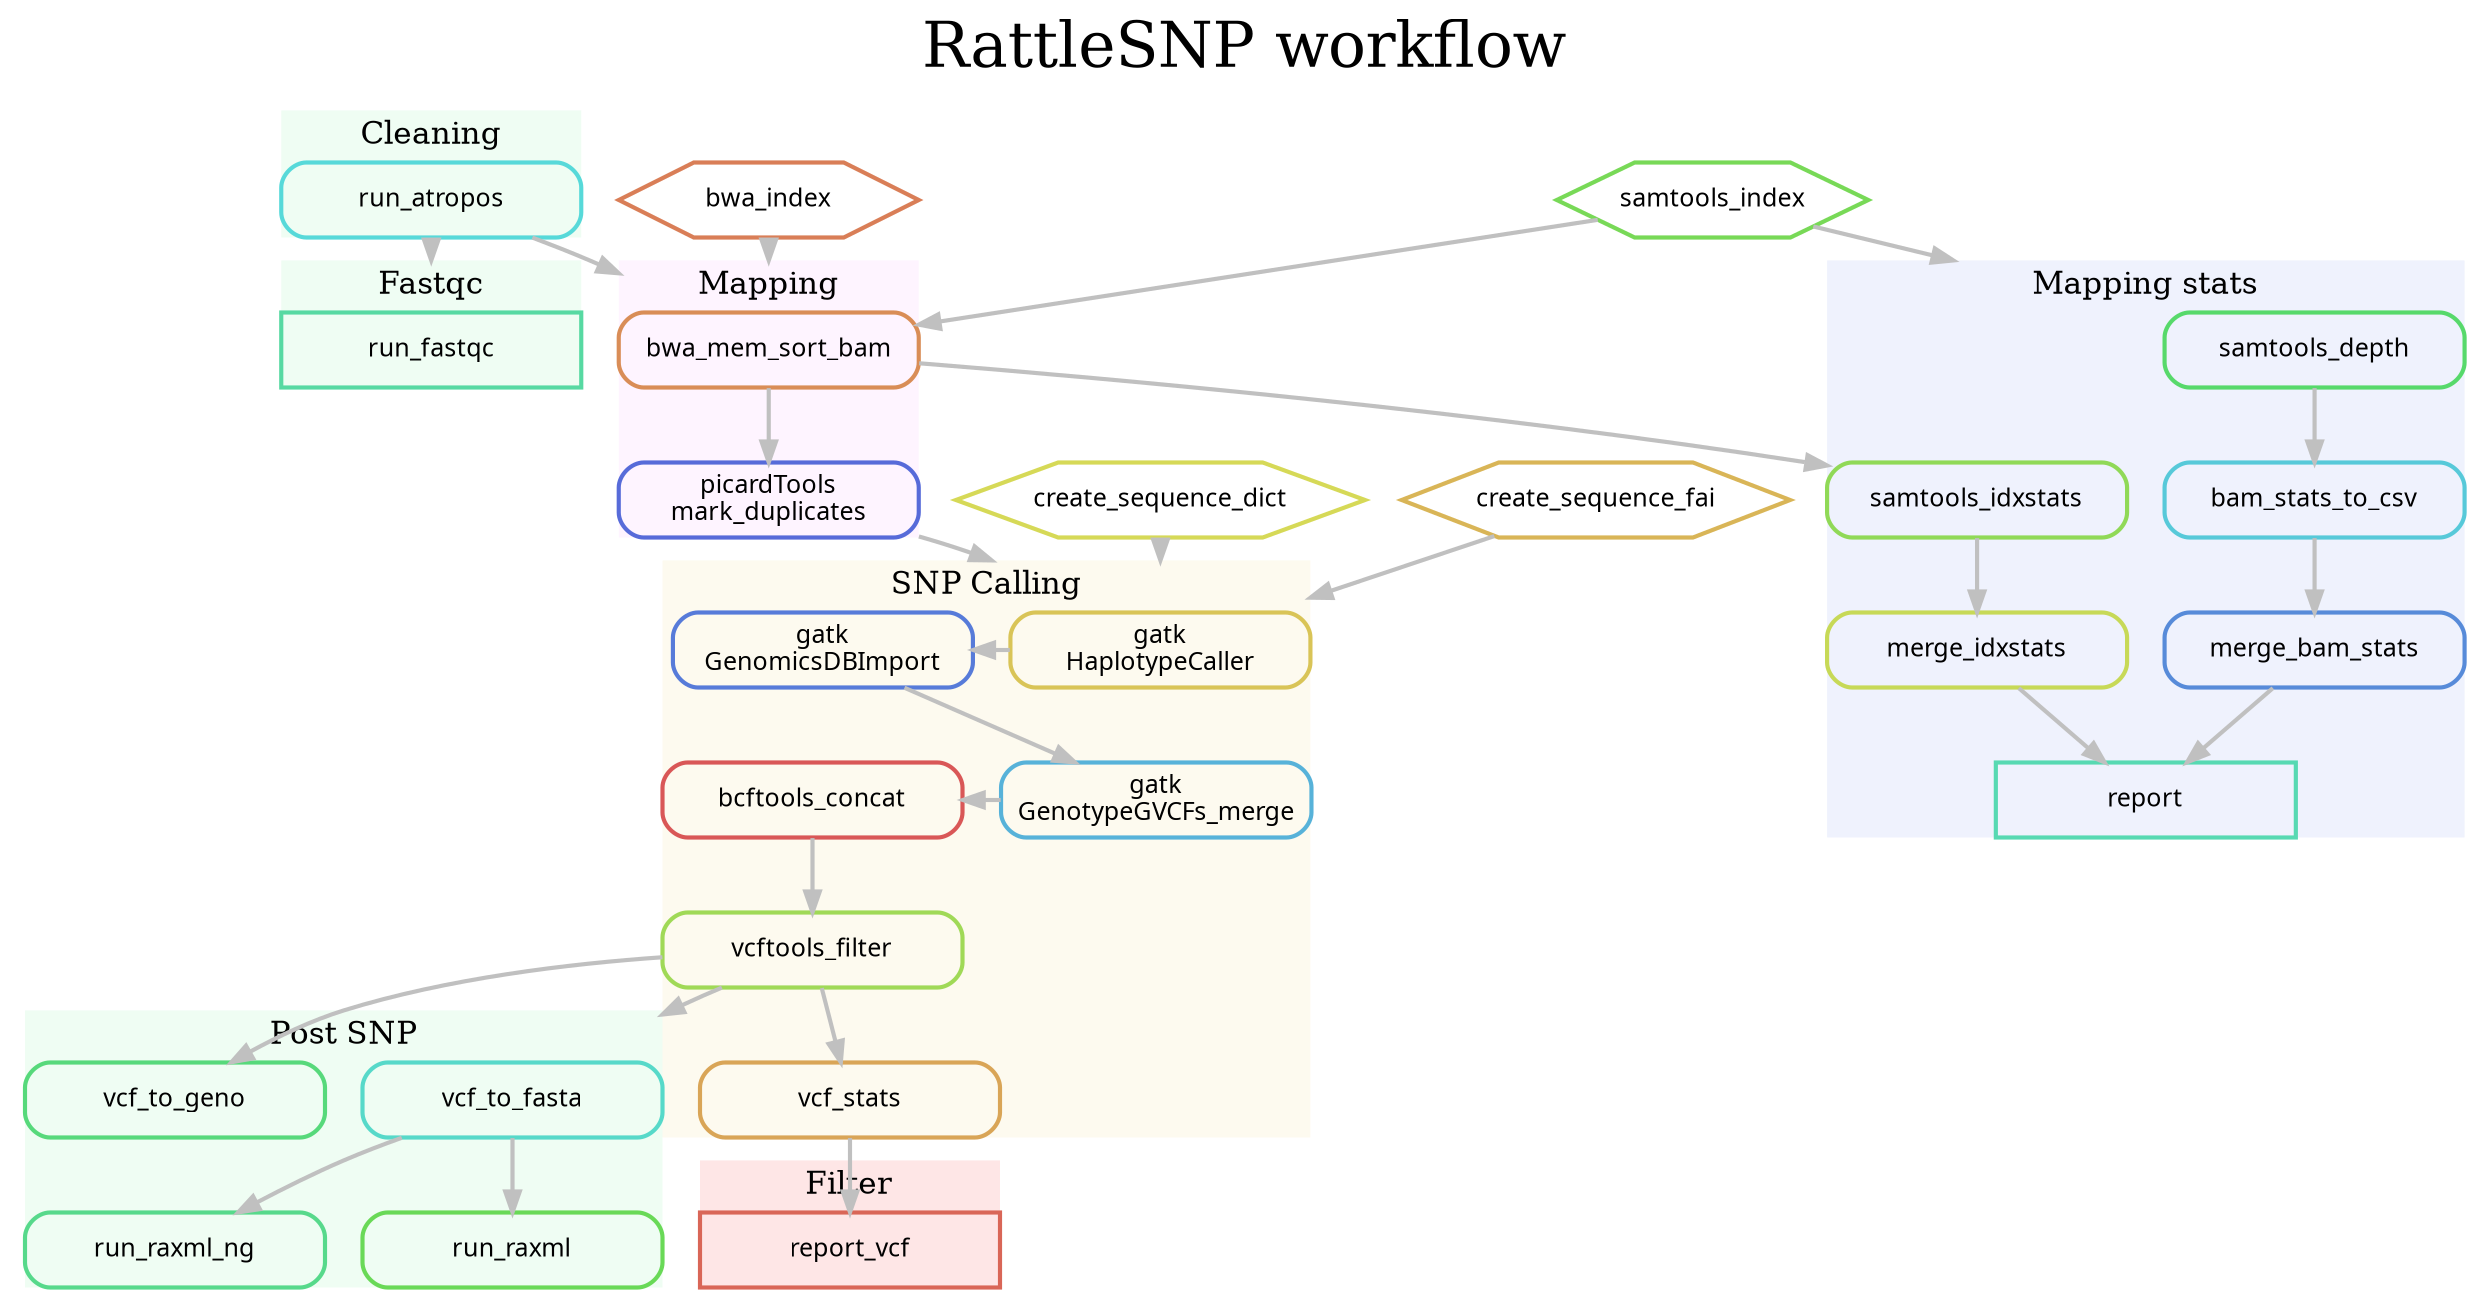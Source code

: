 digraph snakemake_dag {
	compound=true;
	concentrate=true;
	constraint=true
    rankdir=TB
    color=invis;
    graph[label="RattleSNP workflow", labelloc=t, fontsize=30, bgcolor=white, margin=0, clusterrank=local];
    node[shape=box, fontname=sans, fontsize=12, penwidth=2, fixedsize=false, width=2, heigh=4];
    edge[penwidth=2, color=grey];
    subgraph cluster_fastqc {
		bgcolor="#5ef38a19" label="Fastqc" fontsize=15;
		1[label = "run_fastqc", color = "0.43 0.6 0.85", shape=box];
	}
	subgraph cluster_cleaning {
		bgcolor="#5ef38a19" label="Cleaning" fontsize=15;
		2[label = "run_atropos", color = "0.50 0.6 0.85", style="rounded"];
	}
	subgraph cluster_mapping {
	   // {rank=same 19;6;}
		bgcolor="#f48fff19" label="Mapping" fontsize=15;

		6[label = "bwa_mem_sort_bam", color = "0.07 0.6 0.85", style="rounded", group="mapping"];
		19[label = "picardTools\nmark_duplicates", color = "0.64 0.6 0.85", style="rounded", group="mapping"];
	}
	subgraph cluster_mapping_stats {
		bgcolor="#5e81f319" label="Mapping stats" fontsize=15;
		3[label = "report", color = "0.45 0.6 0.85", shape=box, group="mappingstats"];
		4[label = "merge_bam_stats", color = "0.60 0.6 0.85", style="rounded", group="mappingstats"];
		5[label = "bam_stats_to_csv", color = "0.52 0.6 0.85", style="rounded", group="mappingstats"];
		9[label = "samtools_depth", color = "0.36 0.6 0.85", style="rounded", group="mappingstats"];
		10[label = "merge_idxstats", color = "0.19 0.6 0.85", style="rounded", group="mappingstats"];
		11[label = "samtools_idxstats", color = "0.26 0.6 0.85", style="rounded", group="mappingstats"];
	}
	subgraph cluster_SNP_calling {
	    {rank=same 15;16}
	    {rank=same 17;18}
		bgcolor="#f3d55e19" label="SNP Calling" fontsize=15;
		13[label = "vcf_stats", color = "0.10 0.6 0.85", style="rounded"];
		14[label = "vcftools_filter", color = "0.24 0.6 0.85", style="rounded"];
		15[label = "bcftools_concat", color = "0.00 0.6 0.85", style="rounded"];
		16[label = "gatk\nGenotypeGVCFs_merge", color = "0.55 0.6 0.85", style="rounded"];
		17[label = "gatk\nGenomicsDBImport", color = "0.62 0.6 0.85", style="rounded"];
		18[label = "gatk\nHaplotypeCaller", color = "0.14 0.6 0.85", style="rounded"];
	}
	subgraph cluster_Filter {
	   // {rank=min 12;13;14}
		bgcolor="#f5000019" label="Filter" fontsize=15;
		13[label = "vcf_stats", color = "0.10 0.6 0.85", style="rounded"];
		14[label = "vcftools_filter", color = "0.24 0.6 0.85", style="rounded"];
		12[label = "report_vcf", color = "0.02 0.6 0.85", shape=box];
	}
	subgraph cluster_PostSNP {
		bgcolor="#5ef38a19" label="Post SNP" fontsize=15;
    	22[label = "vcf_to_geno", color = "0.38 0.6 0.85", style="rounded"];
    	23[label = "run_raxml", color = "0.31 0.6 0.85", style="rounded"];
    	24[label = "vcf_to_fasta", color = "0.48 0.6 0.85", style="rounded"];
    	25[label = "run_raxml_ng", color = "0.40 0.6 0.85", style="rounded"];
	}

    7[label = "bwa_index", color = "0.05 0.6 0.85",shape=hexagon];
// 	0[label = "final", color = "0.33 0.6 0.85", style="rounded"];
	8[label = "samtools_index", color = "0.29 0.6 0.85", shape=hexagon];
	20[label = "create_sequence_dict", color = "0.17 0.6 0.85", shape=hexagon];
	21[label = "create_sequence_fai", color = "0.12 0.6 0.85"shape=hexagon];

// 	3 -> 0
// 	12 -> 0
// 	23 -> 0 [ltail="cluster_PostSNP", lhead="final"]
// 	22 -> 0
// 	1 -> 0
	2 -> 1 [lhead="cluster_fastqc"]
	4 -> 3
	10 -> 3
	5 -> 4
	9 -> 5
	2 -> 6 [lhead="cluster_mapping"]

// 	BWA index
	7 -> 6 [lhead="cluster_mapping"]

// 	samtools index
	8 -> 9 [lhead="cluster_mapping_stats"]
	8 -> 6 [lhead="cluster_mapping"]

// 	BWA mem
    // stats
// 	6 -> 9 [lhead="cluster_mapping_stats"]
	6 -> 11 [lhead="cluster_mapping_stats"]

// mappingstats

	13 -> 12
	14 -> 13
	16 -> 15
	11 -> 10
	20 -> 18 [lhead="cluster_SNP_calling"]
	21 -> 18 [lhead="cluster_SNP_calling"]
// 	20 -> 19 [color="red"]
// 	21 -> 19 [color="red"]
	17 -> 16
	18 -> 17
	6 -> 19
	14 -> 24 [lhead="cluster_PostSNP"]
	14 -> 22
	24 -> 23
	24 -> 25
	19 -> 15 [color="invis"]
	19 -> 16 [color="invis"]
	19 -> 17 [color="invis"]
	19 -> 18 [lhead="cluster_SNP_calling"]
// 	merge node
	15 -> 14 [lhead="cluster_Filter"]
// 	15 -> 13 [lhead="cluster_Filter", color="invis"]
// 	15 -> 12 [lhead="cluster_Filter", color="invis"]
    // 16 -> 14 [color="invis"]
// 	17 -> 14 [color="invis"]
// 	18 -> 14 [color="invis"]
}            
